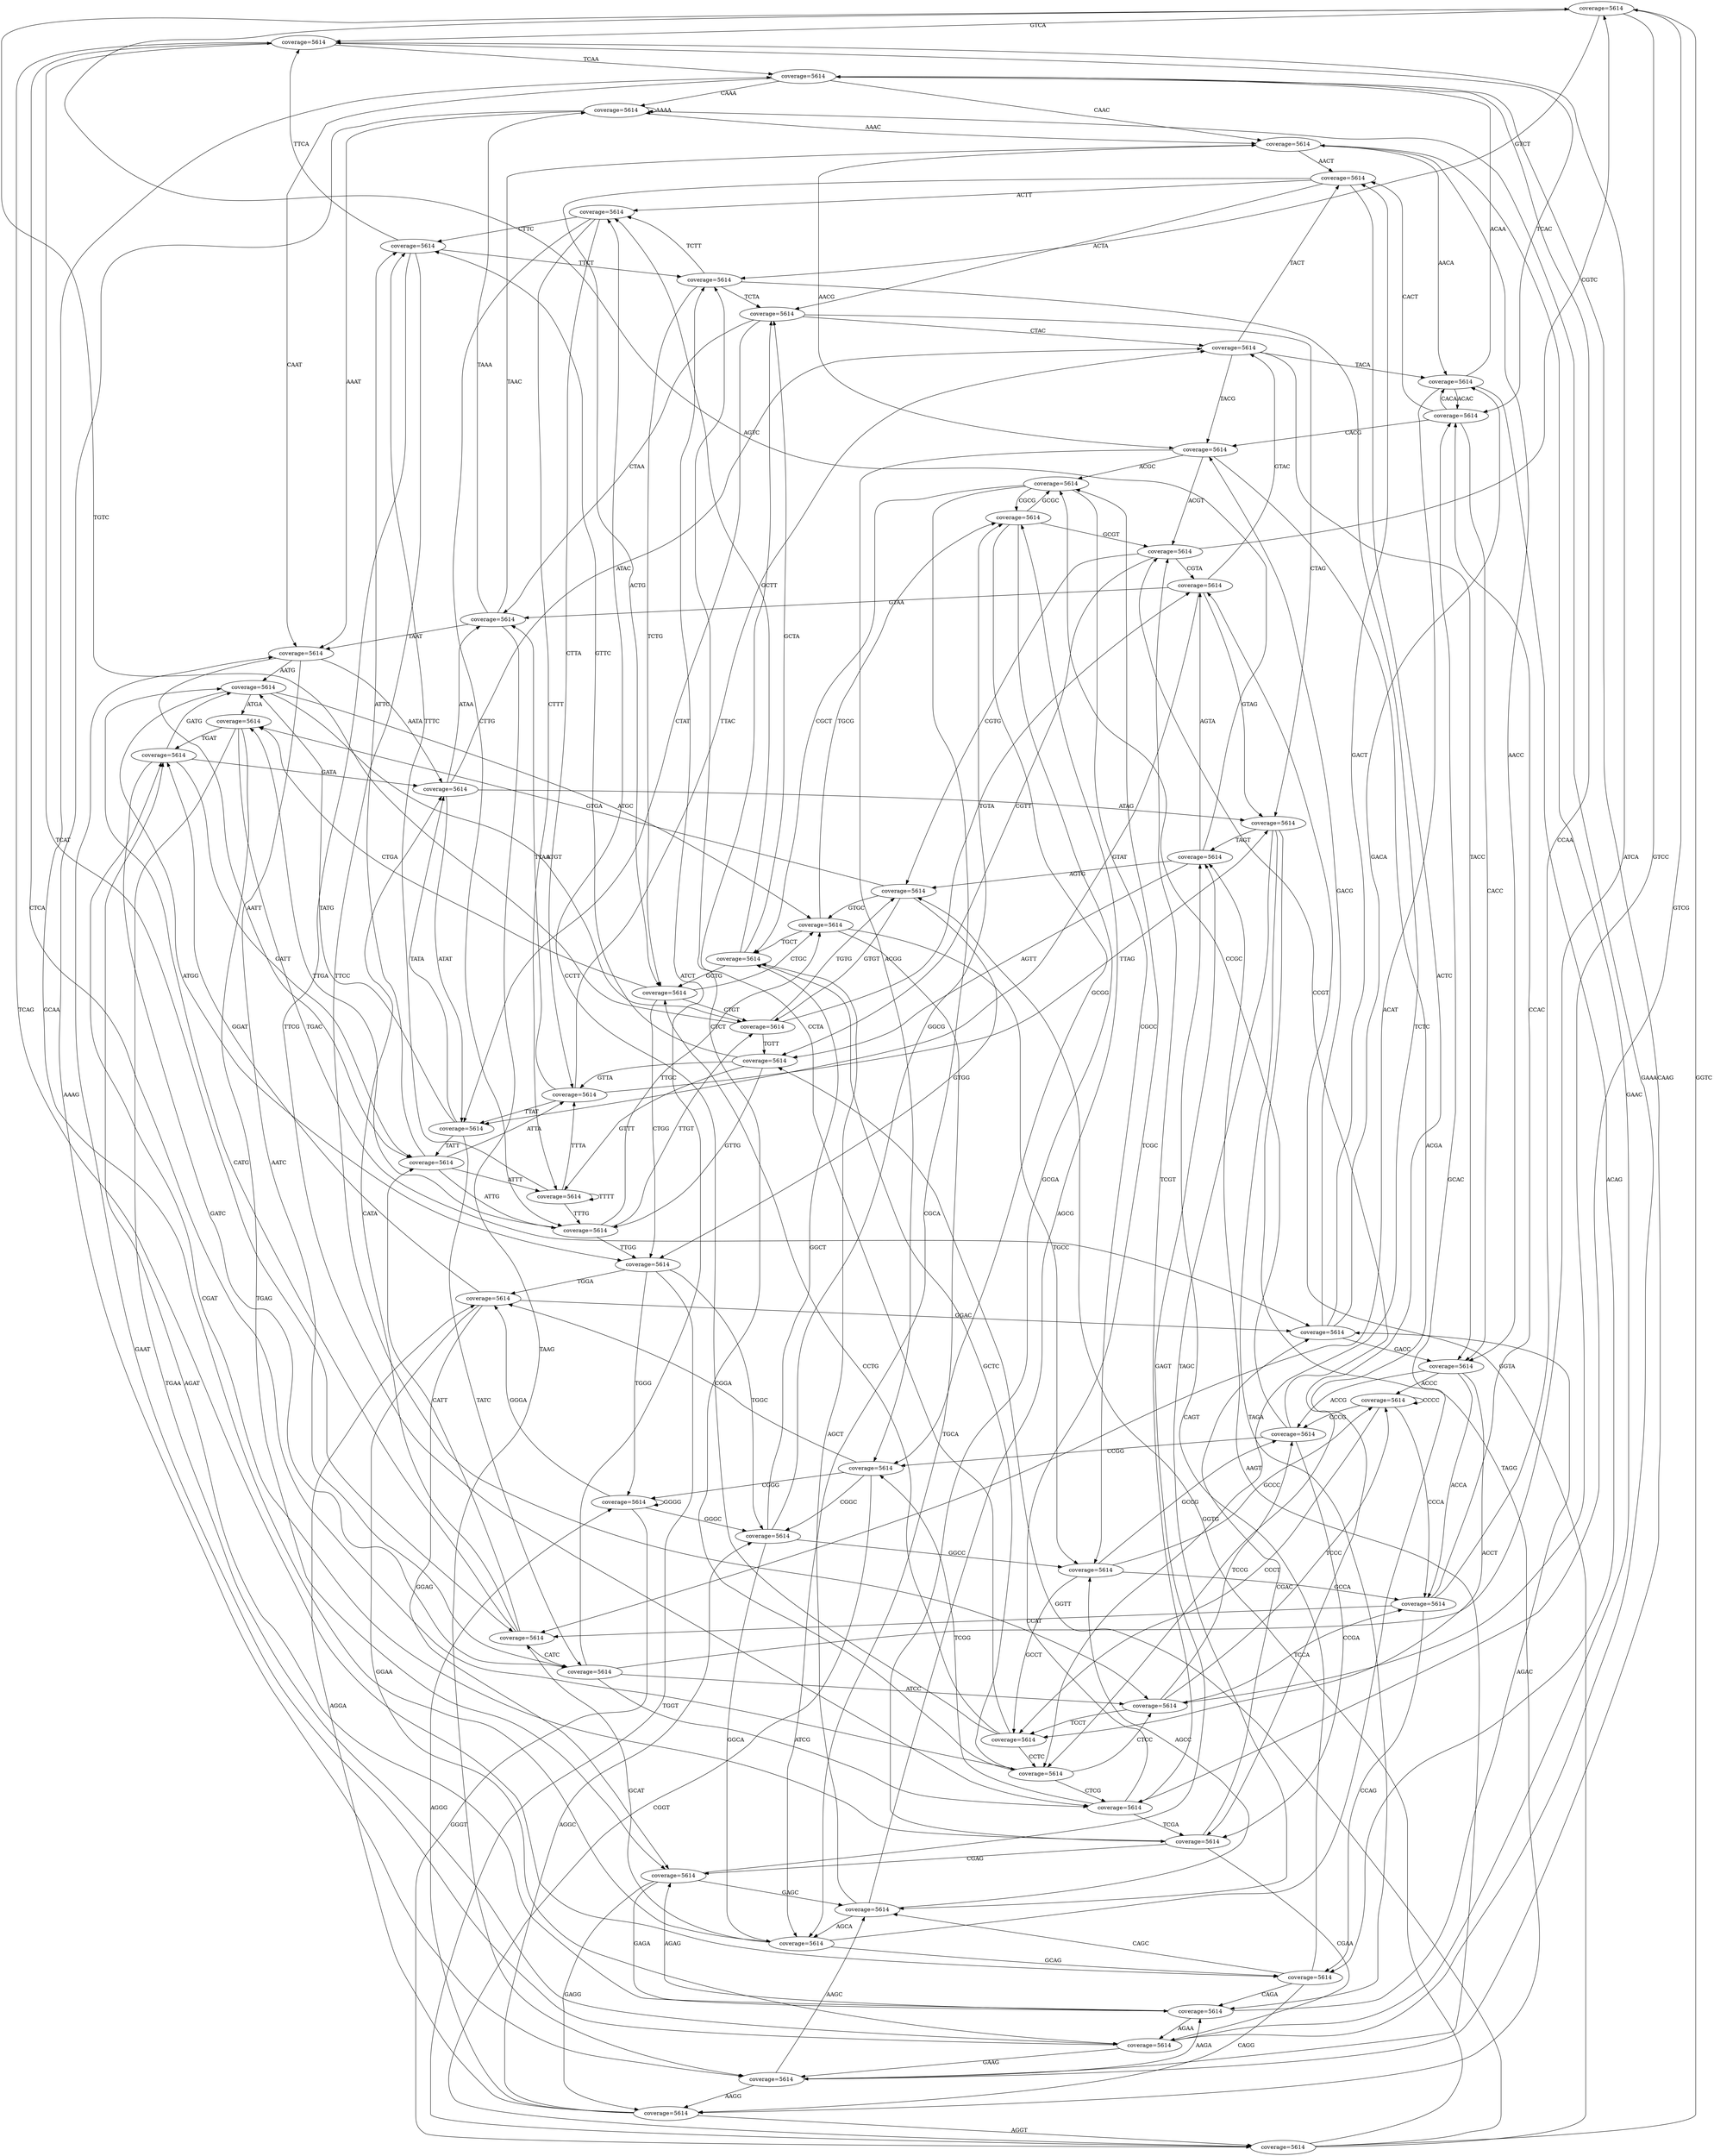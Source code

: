 // assembly
digraph {
	GTC [label="coverage=5614"]
	GTC -> TCA [label=GTCA]
	GTC -> TCG [label=GTCG]
	GTC -> TCC [label=GTCC]
	GTC -> TCT [label=GTCT]
	AAA [label="coverage=5614"]
	AAA -> AAC [label=AAAC]
	AAA -> AAG [label=AAAG]
	AAA -> AAA [label=AAAA]
	AAA -> AAT [label=AAAT]
	TAC [label="coverage=5614"]
	TAC -> ACT [label=TACT]
	TAC -> ACC [label=TACC]
	TAC -> ACG [label=TACG]
	TAC -> ACA [label=TACA]
	ATG [label="coverage=5614"]
	ATG -> TGA [label=ATGA]
	ATG -> TGG [label=ATGG]
	ATG -> TGT [label=ATGT]
	ATG -> TGC [label=ATGC]
	CGC [label="coverage=5614"]
	CGC -> GCG [label=CGCG]
	CGC -> GCA [label=CGCA]
	CGC -> GCC [label=CGCC]
	CGC -> GCT [label=CGCT]
	GTT [label="coverage=5614"]
	GTT -> TTC [label=GTTC]
	GTT -> TTG [label=GTTG]
	GTT -> TTT [label=GTTT]
	GTT -> TTA [label=GTTA]
	GGA [label="coverage=5614"]
	GGA -> GAT [label=GGAT]
	GGA -> GAA [label=GGAA]
	GGA -> GAG [label=GGAG]
	GGA -> GAC [label=GGAC]
	GGT [label="coverage=5614"]
	GGT -> GTT [label=GGTT]
	GGT -> GTG [label=GGTG]
	GGT -> GTC [label=GGTC]
	GGT -> GTA [label=GGTA]
	AGT [label="coverage=5614"]
	AGT -> GTT [label=AGTT]
	AGT -> GTG [label=AGTG]
	AGT -> GTC [label=AGTC]
	AGT -> GTA [label=AGTA]
	TAT [label="coverage=5614"]
	TAT -> ATG [label=TATG]
	TAT -> ATC [label=TATC]
	TAT -> ATT [label=TATT]
	TAT -> ATA [label=TATA]
	GTA [label="coverage=5614"]
	GTA -> TAT [label=GTAT]
	GTA -> TAG [label=GTAG]
	GTA -> TAA [label=GTAA]
	GTA -> TAC [label=GTAC]
	CAA [label="coverage=5614"]
	CAA -> AAA [label=CAAA]
	CAA -> AAG [label=CAAG]
	CAA -> AAC [label=CAAC]
	CAA -> AAT [label=CAAT]
	GCT [label="coverage=5614"]
	GCT -> CTT [label=GCTT]
	GCT -> CTC [label=GCTC]
	GCT -> CTG [label=GCTG]
	GCT -> CTA [label=GCTA]
	AGC [label="coverage=5614"]
	AGC -> GCG [label=AGCG]
	AGC -> GCA [label=AGCA]
	AGC -> GCC [label=AGCC]
	AGC -> GCT [label=AGCT]
	TAA [label="coverage=5614"]
	TAA -> AAA [label=TAAA]
	TAA -> AAG [label=TAAG]
	TAA -> AAC [label=TAAC]
	TAA -> AAT [label=TAAT]
	TTT [label="coverage=5614"]
	TTT -> TTC [label=TTTC]
	TTT -> TTG [label=TTTG]
	TTT -> TTT [label=TTTT]
	TTT -> TTA [label=TTTA]
	AAT [label="coverage=5614"]
	AAT -> ATT [label=AATT]
	AAT -> ATC [label=AATC]
	AAT -> ATG [label=AATG]
	AAT -> ATA [label=AATA]
	ACG [label="coverage=5614"]
	ACG -> CGA [label=ACGA]
	ACG -> CGG [label=ACGG]
	ACG -> CGT [label=ACGT]
	ACG -> CGC [label=ACGC]
	ATT [label="coverage=5614"]
	ATT -> TTG [label=ATTG]
	ATT -> TTA [label=ATTA]
	ATT -> TTC [label=ATTC]
	ATT -> TTT [label=ATTT]
	TGA [label="coverage=5614"]
	TGA -> GAT [label=TGAT]
	TGA -> GAA [label=TGAA]
	TGA -> GAG [label=TGAG]
	TGA -> GAC [label=TGAC]
	AAG [label="coverage=5614"]
	AAG -> AGC [label=AAGC]
	AAG -> AGA [label=AAGA]
	AAG -> AGT [label=AAGT]
	AAG -> AGG [label=AAGG]
	CTC [label="coverage=5614"]
	CTC -> TCA [label=CTCA]
	CTC -> TCG [label=CTCG]
	CTC -> TCC [label=CTCC]
	CTC -> TCT [label=CTCT]
	GGC [label="coverage=5614"]
	GGC -> GCG [label=GGCG]
	GGC -> GCA [label=GGCA]
	GGC -> GCC [label=GGCC]
	GGC -> GCT [label=GGCT]
	AAC [label="coverage=5614"]
	AAC -> ACT [label=AACT]
	AAC -> ACC [label=AACC]
	AAC -> ACG [label=AACG]
	AAC -> ACA [label=AACA]
	CTG [label="coverage=5614"]
	CTG -> TGA [label=CTGA]
	CTG -> TGG [label=CTGG]
	CTG -> TGT [label=CTGT]
	CTG -> TGC [label=CTGC]
	CAG [label="coverage=5614"]
	CAG -> AGC [label=CAGC]
	CAG -> AGA [label=CAGA]
	CAG -> AGT [label=CAGT]
	CAG -> AGG [label=CAGG]
	CCC [label="coverage=5614"]
	CCC -> CCC [label=CCCC]
	CCC -> CCG [label=CCCG]
	CCC -> CCT [label=CCCT]
	CCC -> CCA [label=CCCA]
	ACC [label="coverage=5614"]
	ACC -> CCC [label=ACCC]
	ACC -> CCG [label=ACCG]
	ACC -> CCT [label=ACCT]
	ACC -> CCA [label=ACCA]
	CAT [label="coverage=5614"]
	CAT -> ATT [label=CATT]
	CAT -> ATC [label=CATC]
	CAT -> ATG [label=CATG]
	CAT -> ATA [label=CATA]
	GCC [label="coverage=5614"]
	GCC -> CCC [label=GCCC]
	GCC -> CCG [label=GCCG]
	GCC -> CCT [label=GCCT]
	GCC -> CCA [label=GCCA]
	CTT [label="coverage=5614"]
	CTT -> TTG [label=CTTG]
	CTT -> TTA [label=CTTA]
	CTT -> TTT [label=CTTT]
	CTT -> TTC [label=CTTC]
	GAA [label="coverage=5614"]
	GAA -> AAA [label=GAAA]
	GAA -> AAG [label=GAAG]
	GAA -> AAC [label=GAAC]
	GAA -> AAT [label=GAAT]
	CAC [label="coverage=5614"]
	CAC -> ACT [label=CACT]
	CAC -> ACC [label=CACC]
	CAC -> ACG [label=CACG]
	CAC -> ACA [label=CACA]
	TTA [label="coverage=5614"]
	TTA -> TAT [label=TTAT]
	TTA -> TAG [label=TTAG]
	TTA -> TAA [label=TTAA]
	TTA -> TAC [label=TTAC]
	GGG [label="coverage=5614"]
	GGG -> GGA [label=GGGA]
	GGG -> GGT [label=GGGT]
	GGG -> GGC [label=GGGC]
	GGG -> GGG [label=GGGG]
	GAT [label="coverage=5614"]
	GAT -> ATT [label=GATT]
	GAT -> ATC [label=GATC]
	GAT -> ATG [label=GATG]
	GAT -> ATA [label=GATA]
	TGG [label="coverage=5614"]
	TGG -> GGA [label=TGGA]
	TGG -> GGT [label=TGGT]
	TGG -> GGC [label=TGGC]
	TGG -> GGG [label=TGGG]
	TGT [label="coverage=5614"]
	TGT -> GTT [label=TGTT]
	TGT -> GTG [label=TGTG]
	TGT -> GTC [label=TGTC]
	TGT -> GTA [label=TGTA]
	TTC [label="coverage=5614"]
	TTC -> TCA [label=TTCA]
	TTC -> TCG [label=TTCG]
	TTC -> TCC [label=TTCC]
	TTC -> TCT [label=TTCT]
	ATA [label="coverage=5614"]
	ATA -> TAT [label=ATAT]
	ATA -> TAG [label=ATAG]
	ATA -> TAA [label=ATAA]
	ATA -> TAC [label=ATAC]
	TCA [label="coverage=5614"]
	TCA -> CAT [label=TCAT]
	TCA -> CAA [label=TCAA]
	TCA -> CAC [label=TCAC]
	TCA -> CAG [label=TCAG]
	CGG [label="coverage=5614"]
	CGG -> GGA [label=CGGA]
	CGG -> GGT [label=CGGT]
	CGG -> GGC [label=CGGC]
	CGG -> GGG [label=CGGG]
	CGT [label="coverage=5614"]
	CGT -> GTT [label=CGTT]
	CGT -> GTG [label=CGTG]
	CGT -> GTC [label=CGTC]
	CGT -> GTA [label=CGTA]
	ACT [label="coverage=5614"]
	ACT -> CTT [label=ACTT]
	ACT -> CTC [label=ACTC]
	ACT -> CTG [label=ACTG]
	ACT -> CTA [label=ACTA]
	CTA [label="coverage=5614"]
	CTA -> TAT [label=CTAT]
	CTA -> TAG [label=CTAG]
	CTA -> TAA [label=CTAA]
	CTA -> TAC [label=CTAC]
	GAG [label="coverage=5614"]
	GAG -> AGC [label=GAGC]
	GAG -> AGA [label=GAGA]
	GAG -> AGT [label=GAGT]
	GAG -> AGG [label=GAGG]
	AGG [label="coverage=5614"]
	AGG -> GGA [label=AGGA]
	AGG -> GGT [label=AGGT]
	AGG -> GGC [label=AGGC]
	AGG -> GGG [label=AGGG]
	GCG [label="coverage=5614"]
	GCG -> CGA [label=GCGA]
	GCG -> CGG [label=GCGG]
	GCG -> CGT [label=GCGT]
	GCG -> CGC [label=GCGC]
	GTG [label="coverage=5614"]
	GTG -> TGA [label=GTGA]
	GTG -> TGG [label=GTGG]
	GTG -> TGT [label=GTGT]
	GTG -> TGC [label=GTGC]
	CCG [label="coverage=5614"]
	CCG -> CGA [label=CCGA]
	CCG -> CGG [label=CCGG]
	CCG -> CGT [label=CCGT]
	CCG -> CGC [label=CCGC]
	CCT [label="coverage=5614"]
	CCT -> CTT [label=CCTT]
	CCT -> CTC [label=CCTC]
	CCT -> CTG [label=CCTG]
	CCT -> CTA [label=CCTA]
	ACA [label="coverage=5614"]
	ACA -> CAT [label=ACAT]
	ACA -> CAA [label=ACAA]
	ACA -> CAC [label=ACAC]
	ACA -> CAG [label=ACAG]
	TTG [label="coverage=5614"]
	TTG -> TGA [label=TTGA]
	TTG -> TGG [label=TTGG]
	TTG -> TGT [label=TTGT]
	TTG -> TGC [label=TTGC]
	GCA [label="coverage=5614"]
	GCA -> CAT [label=GCAT]
	GCA -> CAA [label=GCAA]
	GCA -> CAC [label=GCAC]
	GCA -> CAG [label=GCAG]
	TCC [label="coverage=5614"]
	TCC -> CCC [label=TCCC]
	TCC -> CCG [label=TCCG]
	TCC -> CCT [label=TCCT]
	TCC -> CCA [label=TCCA]
	CCA [label="coverage=5614"]
	CCA -> CAT [label=CCAT]
	CCA -> CAA [label=CCAA]
	CCA -> CAC [label=CCAC]
	CCA -> CAG [label=CCAG]
	TCG [label="coverage=5614"]
	TCG -> CGA [label=TCGA]
	TCG -> CGG [label=TCGG]
	TCG -> CGT [label=TCGT]
	TCG -> CGC [label=TCGC]
	AGA [label="coverage=5614"]
	AGA -> GAT [label=AGAT]
	AGA -> GAA [label=AGAA]
	AGA -> GAG [label=AGAG]
	AGA -> GAC [label=AGAC]
	TCT [label="coverage=5614"]
	TCT -> CTT [label=TCTT]
	TCT -> CTC [label=TCTC]
	TCT -> CTG [label=TCTG]
	TCT -> CTA [label=TCTA]
	TGC [label="coverage=5614"]
	TGC -> GCG [label=TGCG]
	TGC -> GCA [label=TGCA]
	TGC -> GCC [label=TGCC]
	TGC -> GCT [label=TGCT]
	GAC [label="coverage=5614"]
	GAC -> ACT [label=GACT]
	GAC -> ACC [label=GACC]
	GAC -> ACG [label=GACG]
	GAC -> ACA [label=GACA]
	CGA [label="coverage=5614"]
	CGA -> GAC [label=CGAC]
	CGA -> GAA [label=CGAA]
	CGA -> GAG [label=CGAG]
	CGA -> GAT [label=CGAT]
	TAG [label="coverage=5614"]
	TAG -> AGC [label=TAGC]
	TAG -> AGA [label=TAGA]
	TAG -> AGT [label=TAGT]
	TAG -> AGG [label=TAGG]
	ATC [label="coverage=5614"]
	ATC -> TCA [label=ATCA]
	ATC -> TCG [label=ATCG]
	ATC -> TCC [label=ATCC]
	ATC -> TCT [label=ATCT]
}
